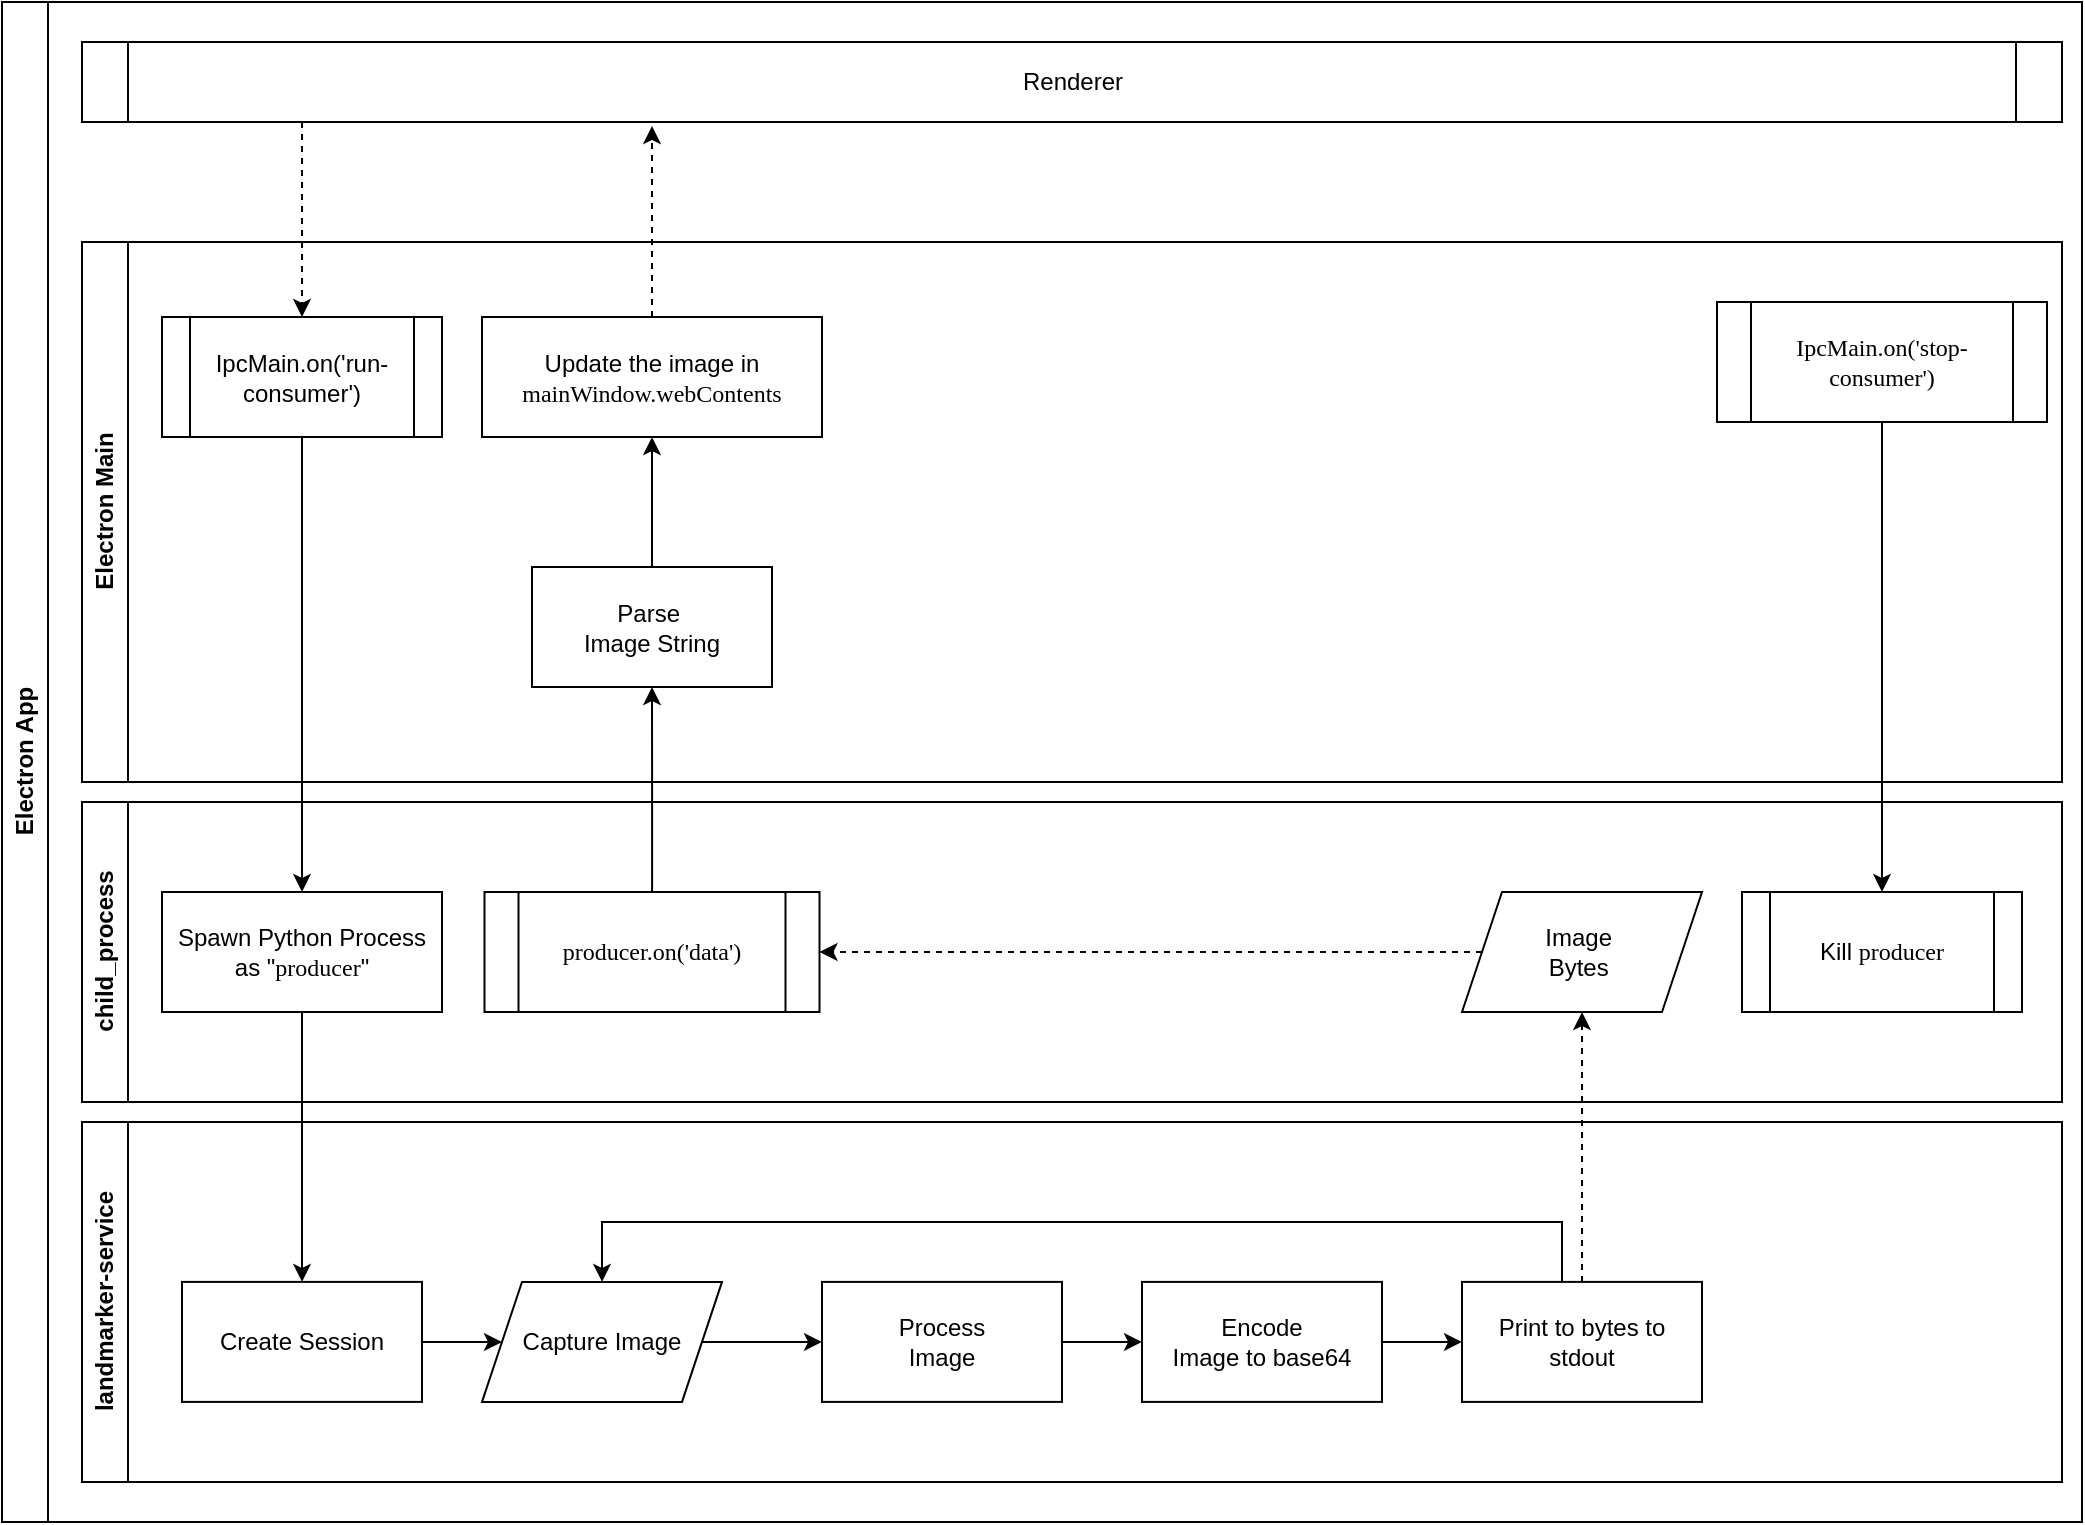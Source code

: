 <mxfile version="24.6.1" type="device">
  <diagram name="Page-1" id="p3NAWhrzGow2vJn4NKgc">
    <mxGraphModel dx="1615" dy="1355" grid="1" gridSize="10" guides="1" tooltips="1" connect="1" arrows="1" fold="1" page="0" pageScale="1" pageWidth="850" pageHeight="1100" math="0" shadow="0">
      <root>
        <mxCell id="0" />
        <mxCell id="1" parent="0" />
        <mxCell id="paCaPQj3BQXrkDmFDUuE-36" value="Electron App" style="swimlane;horizontal=0;whiteSpace=wrap;html=1;" vertex="1" parent="1">
          <mxGeometry y="-350" width="1040" height="760" as="geometry" />
        </mxCell>
        <mxCell id="paCaPQj3BQXrkDmFDUuE-34" value="child_process" style="swimlane;horizontal=0;whiteSpace=wrap;html=1;" vertex="1" parent="paCaPQj3BQXrkDmFDUuE-36">
          <mxGeometry x="40" y="400" width="990" height="150" as="geometry" />
        </mxCell>
        <mxCell id="paCaPQj3BQXrkDmFDUuE-52" value="Spawn Python Process&lt;div&gt;as &quot;&lt;font face=&quot;Consolas&quot;&gt;producer&lt;/font&gt;&quot;&lt;/div&gt;" style="rounded=0;whiteSpace=wrap;html=1;" vertex="1" parent="paCaPQj3BQXrkDmFDUuE-34">
          <mxGeometry x="40" y="45" width="140" height="60" as="geometry" />
        </mxCell>
        <mxCell id="paCaPQj3BQXrkDmFDUuE-39" value="&lt;div&gt;&lt;span style=&quot;background-color: initial;&quot;&gt;&lt;font face=&quot;Consolas&quot;&gt;producer.on(&#39;data&#39;)&lt;/font&gt;&lt;/span&gt;&lt;br&gt;&lt;/div&gt;" style="shape=process;whiteSpace=wrap;html=1;backgroundOutline=1;" vertex="1" parent="paCaPQj3BQXrkDmFDUuE-34">
          <mxGeometry x="201.25" y="45" width="167.5" height="60" as="geometry" />
        </mxCell>
        <mxCell id="paCaPQj3BQXrkDmFDUuE-19" value="Image&amp;nbsp;&lt;div&gt;Bytes&amp;nbsp;&lt;/div&gt;" style="shape=parallelogram;perimeter=parallelogramPerimeter;whiteSpace=wrap;html=1;fixedSize=1;" vertex="1" parent="paCaPQj3BQXrkDmFDUuE-34">
          <mxGeometry x="690" y="45" width="120" height="60" as="geometry" />
        </mxCell>
        <mxCell id="paCaPQj3BQXrkDmFDUuE-25" style="edgeStyle=orthogonalEdgeStyle;rounded=0;orthogonalLoop=1;jettySize=auto;html=1;dashed=1;" edge="1" parent="paCaPQj3BQXrkDmFDUuE-34" source="paCaPQj3BQXrkDmFDUuE-19" target="paCaPQj3BQXrkDmFDUuE-39">
          <mxGeometry relative="1" as="geometry">
            <mxPoint x="260.0" y="-35" as="targetPoint" />
          </mxGeometry>
        </mxCell>
        <mxCell id="paCaPQj3BQXrkDmFDUuE-78" value="Kill &lt;font face=&quot;Consolas&quot;&gt;producer&lt;/font&gt;" style="shape=process;whiteSpace=wrap;html=1;backgroundOutline=1;" vertex="1" parent="paCaPQj3BQXrkDmFDUuE-34">
          <mxGeometry x="830" y="45" width="140" height="60" as="geometry" />
        </mxCell>
        <mxCell id="paCaPQj3BQXrkDmFDUuE-23" style="edgeStyle=orthogonalEdgeStyle;rounded=0;orthogonalLoop=1;jettySize=auto;html=1;dashed=1;" edge="1" parent="paCaPQj3BQXrkDmFDUuE-36" source="paCaPQj3BQXrkDmFDUuE-21" target="paCaPQj3BQXrkDmFDUuE-19">
          <mxGeometry relative="1" as="geometry">
            <Array as="points">
              <mxPoint x="800" y="485" />
            </Array>
          </mxGeometry>
        </mxCell>
        <mxCell id="paCaPQj3BQXrkDmFDUuE-54" style="edgeStyle=orthogonalEdgeStyle;rounded=0;orthogonalLoop=1;jettySize=auto;html=1;" edge="1" parent="paCaPQj3BQXrkDmFDUuE-36" source="paCaPQj3BQXrkDmFDUuE-52" target="paCaPQj3BQXrkDmFDUuE-17">
          <mxGeometry relative="1" as="geometry" />
        </mxCell>
        <mxCell id="paCaPQj3BQXrkDmFDUuE-59" value="Electron Main" style="swimlane;horizontal=0;whiteSpace=wrap;html=1;" vertex="1" parent="paCaPQj3BQXrkDmFDUuE-36">
          <mxGeometry x="40" y="120" width="990" height="270" as="geometry" />
        </mxCell>
        <mxCell id="paCaPQj3BQXrkDmFDUuE-58" value="&lt;div&gt;&lt;span style=&quot;background-color: initial;&quot;&gt;IpcMain.on(&#39;run-consumer&#39;)&lt;/span&gt;&lt;br&gt;&lt;/div&gt;" style="shape=process;whiteSpace=wrap;html=1;backgroundOutline=1;" vertex="1" parent="paCaPQj3BQXrkDmFDUuE-59">
          <mxGeometry x="40" y="37.5" width="140" height="60" as="geometry" />
        </mxCell>
        <mxCell id="paCaPQj3BQXrkDmFDUuE-66" value="Update the image in &lt;font face=&quot;Consolas&quot;&gt;mainWindow.webContents&lt;/font&gt;" style="whiteSpace=wrap;html=1;rounded=0;" vertex="1" parent="paCaPQj3BQXrkDmFDUuE-59">
          <mxGeometry x="200" y="37.5" width="170" height="60" as="geometry" />
        </mxCell>
        <mxCell id="paCaPQj3BQXrkDmFDUuE-47" value="Parse&amp;nbsp;&lt;div&gt;Image String&lt;/div&gt;" style="rounded=0;whiteSpace=wrap;html=1;" vertex="1" parent="paCaPQj3BQXrkDmFDUuE-59">
          <mxGeometry x="225" y="162.5" width="120" height="60" as="geometry" />
        </mxCell>
        <mxCell id="paCaPQj3BQXrkDmFDUuE-67" value="" style="edgeStyle=orthogonalEdgeStyle;rounded=0;orthogonalLoop=1;jettySize=auto;html=1;" edge="1" parent="paCaPQj3BQXrkDmFDUuE-59" source="paCaPQj3BQXrkDmFDUuE-47" target="paCaPQj3BQXrkDmFDUuE-66">
          <mxGeometry relative="1" as="geometry">
            <Array as="points">
              <mxPoint x="285" y="132.5" />
              <mxPoint x="285" y="132.5" />
            </Array>
          </mxGeometry>
        </mxCell>
        <mxCell id="paCaPQj3BQXrkDmFDUuE-75" value="&lt;div&gt;&lt;span style=&quot;background-color: initial;&quot;&gt;&lt;font face=&quot;Consolas&quot;&gt;IpcMain.on(&#39;stop-consumer&#39;)&lt;/font&gt;&lt;/span&gt;&lt;br&gt;&lt;/div&gt;" style="shape=process;whiteSpace=wrap;html=1;backgroundOutline=1;" vertex="1" parent="paCaPQj3BQXrkDmFDUuE-59">
          <mxGeometry x="817.5" y="30" width="165" height="60" as="geometry" />
        </mxCell>
        <mxCell id="paCaPQj3BQXrkDmFDUuE-61" style="edgeStyle=orthogonalEdgeStyle;rounded=0;orthogonalLoop=1;jettySize=auto;html=1;" edge="1" parent="paCaPQj3BQXrkDmFDUuE-36" source="paCaPQj3BQXrkDmFDUuE-58" target="paCaPQj3BQXrkDmFDUuE-52">
          <mxGeometry relative="1" as="geometry" />
        </mxCell>
        <mxCell id="paCaPQj3BQXrkDmFDUuE-68" value="Renderer" style="shape=process;whiteSpace=wrap;html=1;backgroundOutline=1;size=0.023;" vertex="1" parent="paCaPQj3BQXrkDmFDUuE-36">
          <mxGeometry x="40" y="20" width="990" height="40" as="geometry" />
        </mxCell>
        <mxCell id="paCaPQj3BQXrkDmFDUuE-70" style="rounded=0;orthogonalLoop=1;jettySize=auto;html=1;dashed=1;" edge="1" parent="paCaPQj3BQXrkDmFDUuE-36" target="paCaPQj3BQXrkDmFDUuE-58">
          <mxGeometry relative="1" as="geometry">
            <mxPoint x="150" y="60" as="sourcePoint" />
            <mxPoint x="150" y="177.5" as="targetPoint" />
          </mxGeometry>
        </mxCell>
        <mxCell id="paCaPQj3BQXrkDmFDUuE-35" value="landmarker-service" style="swimlane;horizontal=0;whiteSpace=wrap;html=1;" vertex="1" parent="paCaPQj3BQXrkDmFDUuE-36">
          <mxGeometry x="40" y="560" width="990" height="180" as="geometry" />
        </mxCell>
        <mxCell id="paCaPQj3BQXrkDmFDUuE-72" value="Capture Image" style="shape=parallelogram;perimeter=parallelogramPerimeter;whiteSpace=wrap;html=1;fixedSize=1;" vertex="1" parent="paCaPQj3BQXrkDmFDUuE-35">
          <mxGeometry x="200" y="79.95" width="120" height="60" as="geometry" />
        </mxCell>
        <mxCell id="paCaPQj3BQXrkDmFDUuE-21" value="Print to bytes to stdout" style="rounded=0;whiteSpace=wrap;html=1;" vertex="1" parent="paCaPQj3BQXrkDmFDUuE-36">
          <mxGeometry x="730" y="639.95" width="120" height="60" as="geometry" />
        </mxCell>
        <mxCell id="paCaPQj3BQXrkDmFDUuE-6" value="Encode&lt;div&gt;Image to base64&lt;/div&gt;" style="rounded=0;whiteSpace=wrap;html=1;" vertex="1" parent="paCaPQj3BQXrkDmFDUuE-36">
          <mxGeometry x="570" y="639.95" width="120" height="60" as="geometry" />
        </mxCell>
        <mxCell id="paCaPQj3BQXrkDmFDUuE-5" value="Process&lt;div&gt;Image&lt;/div&gt;" style="rounded=0;whiteSpace=wrap;html=1;" vertex="1" parent="paCaPQj3BQXrkDmFDUuE-36">
          <mxGeometry x="410" y="639.95" width="120" height="60" as="geometry" />
        </mxCell>
        <mxCell id="paCaPQj3BQXrkDmFDUuE-9" style="edgeStyle=orthogonalEdgeStyle;rounded=0;orthogonalLoop=1;jettySize=auto;html=1;" edge="1" parent="paCaPQj3BQXrkDmFDUuE-36" source="paCaPQj3BQXrkDmFDUuE-21" target="paCaPQj3BQXrkDmFDUuE-72">
          <mxGeometry relative="1" as="geometry">
            <mxPoint x="300" y="639.95" as="targetPoint" />
            <Array as="points">
              <mxPoint x="780" y="610" />
              <mxPoint x="300" y="610" />
            </Array>
          </mxGeometry>
        </mxCell>
        <mxCell id="paCaPQj3BQXrkDmFDUuE-22" style="edgeStyle=orthogonalEdgeStyle;rounded=0;orthogonalLoop=1;jettySize=auto;html=1;" edge="1" parent="paCaPQj3BQXrkDmFDUuE-36" source="paCaPQj3BQXrkDmFDUuE-6" target="paCaPQj3BQXrkDmFDUuE-21">
          <mxGeometry relative="1" as="geometry" />
        </mxCell>
        <mxCell id="paCaPQj3BQXrkDmFDUuE-7" style="edgeStyle=orthogonalEdgeStyle;rounded=0;orthogonalLoop=1;jettySize=auto;html=1;" edge="1" parent="paCaPQj3BQXrkDmFDUuE-36" source="paCaPQj3BQXrkDmFDUuE-5" target="paCaPQj3BQXrkDmFDUuE-6">
          <mxGeometry relative="1" as="geometry" />
        </mxCell>
        <mxCell id="paCaPQj3BQXrkDmFDUuE-15" style="edgeStyle=orthogonalEdgeStyle;rounded=0;orthogonalLoop=1;jettySize=auto;html=1;" edge="1" parent="paCaPQj3BQXrkDmFDUuE-36" source="paCaPQj3BQXrkDmFDUuE-72" target="paCaPQj3BQXrkDmFDUuE-5">
          <mxGeometry relative="1" as="geometry">
            <mxPoint x="360" y="669.95" as="sourcePoint" />
          </mxGeometry>
        </mxCell>
        <mxCell id="paCaPQj3BQXrkDmFDUuE-18" style="edgeStyle=orthogonalEdgeStyle;rounded=0;orthogonalLoop=1;jettySize=auto;html=1;" edge="1" parent="paCaPQj3BQXrkDmFDUuE-36" source="paCaPQj3BQXrkDmFDUuE-17" target="paCaPQj3BQXrkDmFDUuE-72">
          <mxGeometry relative="1" as="geometry">
            <mxPoint x="240" y="670.04" as="targetPoint" />
          </mxGeometry>
        </mxCell>
        <mxCell id="paCaPQj3BQXrkDmFDUuE-17" value="Create Session" style="rounded=0;whiteSpace=wrap;html=1;" vertex="1" parent="paCaPQj3BQXrkDmFDUuE-36">
          <mxGeometry x="90" y="639.95" width="120" height="60" as="geometry" />
        </mxCell>
        <mxCell id="paCaPQj3BQXrkDmFDUuE-69" style="rounded=0;orthogonalLoop=1;jettySize=auto;html=1;dashed=1;endArrow=classic;endFill=1;" edge="1" parent="paCaPQj3BQXrkDmFDUuE-36" source="paCaPQj3BQXrkDmFDUuE-66">
          <mxGeometry relative="1" as="geometry">
            <mxPoint x="325" y="177.5" as="sourcePoint" />
            <mxPoint x="325" y="62" as="targetPoint" />
          </mxGeometry>
        </mxCell>
        <mxCell id="paCaPQj3BQXrkDmFDUuE-44" value="" style="edgeStyle=orthogonalEdgeStyle;rounded=0;orthogonalLoop=1;jettySize=auto;html=1;" edge="1" parent="paCaPQj3BQXrkDmFDUuE-36" source="paCaPQj3BQXrkDmFDUuE-39" target="paCaPQj3BQXrkDmFDUuE-47">
          <mxGeometry relative="1" as="geometry">
            <mxPoint x="870" y="280" as="targetPoint" />
          </mxGeometry>
        </mxCell>
        <mxCell id="paCaPQj3BQXrkDmFDUuE-79" value="" style="edgeStyle=orthogonalEdgeStyle;rounded=0;orthogonalLoop=1;jettySize=auto;html=1;" edge="1" parent="paCaPQj3BQXrkDmFDUuE-36" source="paCaPQj3BQXrkDmFDUuE-75" target="paCaPQj3BQXrkDmFDUuE-78">
          <mxGeometry relative="1" as="geometry" />
        </mxCell>
      </root>
    </mxGraphModel>
  </diagram>
</mxfile>
